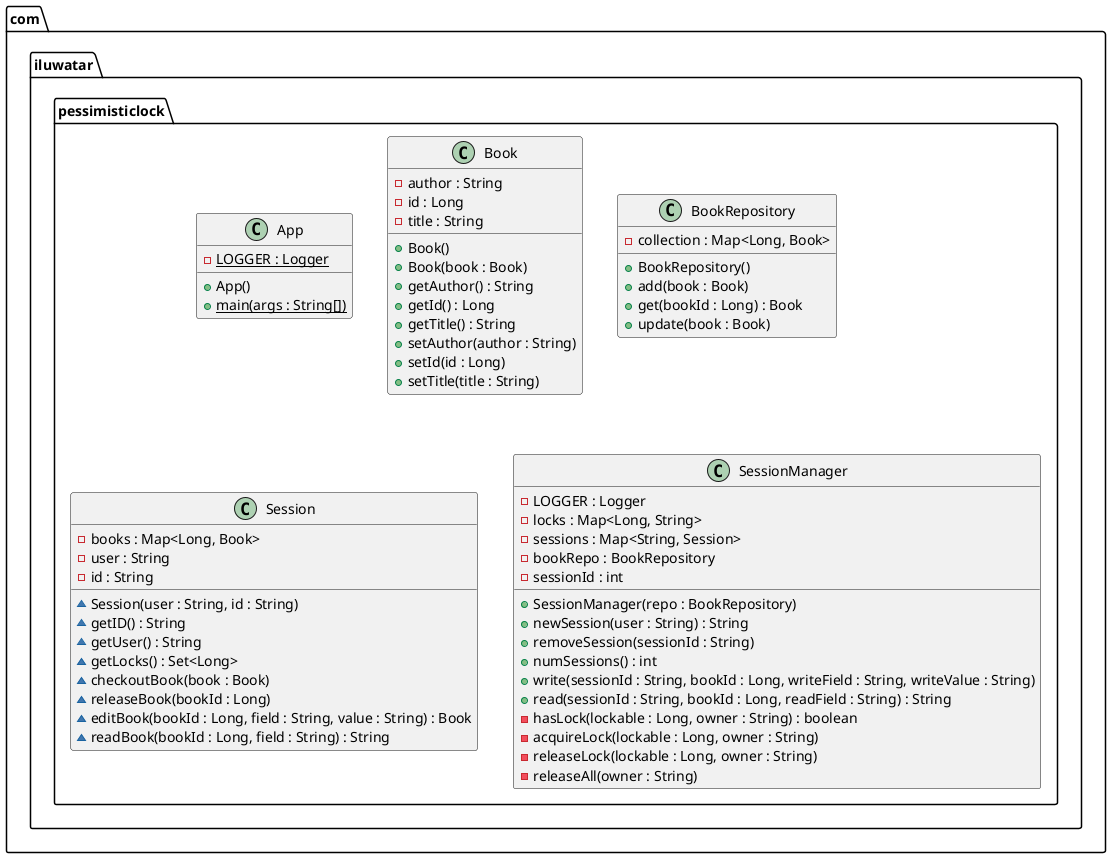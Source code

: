 @startuml
package com.iluwatar.pessimisticlock {
  class App {
    - LOGGER : Logger {static}
    + App()
    + main(args : String[]) {static}
  }
  class Book {
    - author : String
    - id : Long
    - title : String
    + Book()
    + Book(book : Book)
    + getAuthor() : String
    + getId() : Long
    + getTitle() : String
    + setAuthor(author : String)
    + setId(id : Long)
    + setTitle(title : String)
  }
  class BookRepository {
    - collection : Map<Long, Book>
    + BookRepository()
    + add(book : Book)
    + get(bookId : Long) : Book
    + update(book : Book)
  }
  class Session {
    - books : Map<Long, Book>
    - user : String
    - id : String
    ~ Session(user : String, id : String)
    ~ getID() : String
    ~ getUser() : String
    ~ getLocks() : Set<Long>
    ~ checkoutBook(book : Book)
    ~ releaseBook(bookId : Long)
    ~ editBook(bookId : Long, field : String, value : String) : Book
    ~ readBook(bookId : Long, field : String) : String
  }
  class SessionManager {
    - LOGGER : Logger
    - locks : Map<Long, String>
    - sessions : Map<String, Session>
    - bookRepo : BookRepository
    - sessionId : int
    + SessionManager(repo : BookRepository)
    + newSession(user : String) : String
    + removeSession(sessionId : String)
    + numSessions() : int
    + write(sessionId : String, bookId : Long, writeField : String, writeValue : String)
    + read(sessionId : String, bookId : Long, readField : String) : String
    - hasLock(lockable : Long, owner : String) : boolean
    - acquireLock(lockable : Long, owner : String)
    - releaseLock(lockable : Long, owner : String)
    - releaseAll(owner : String)
  }
}
@enduml